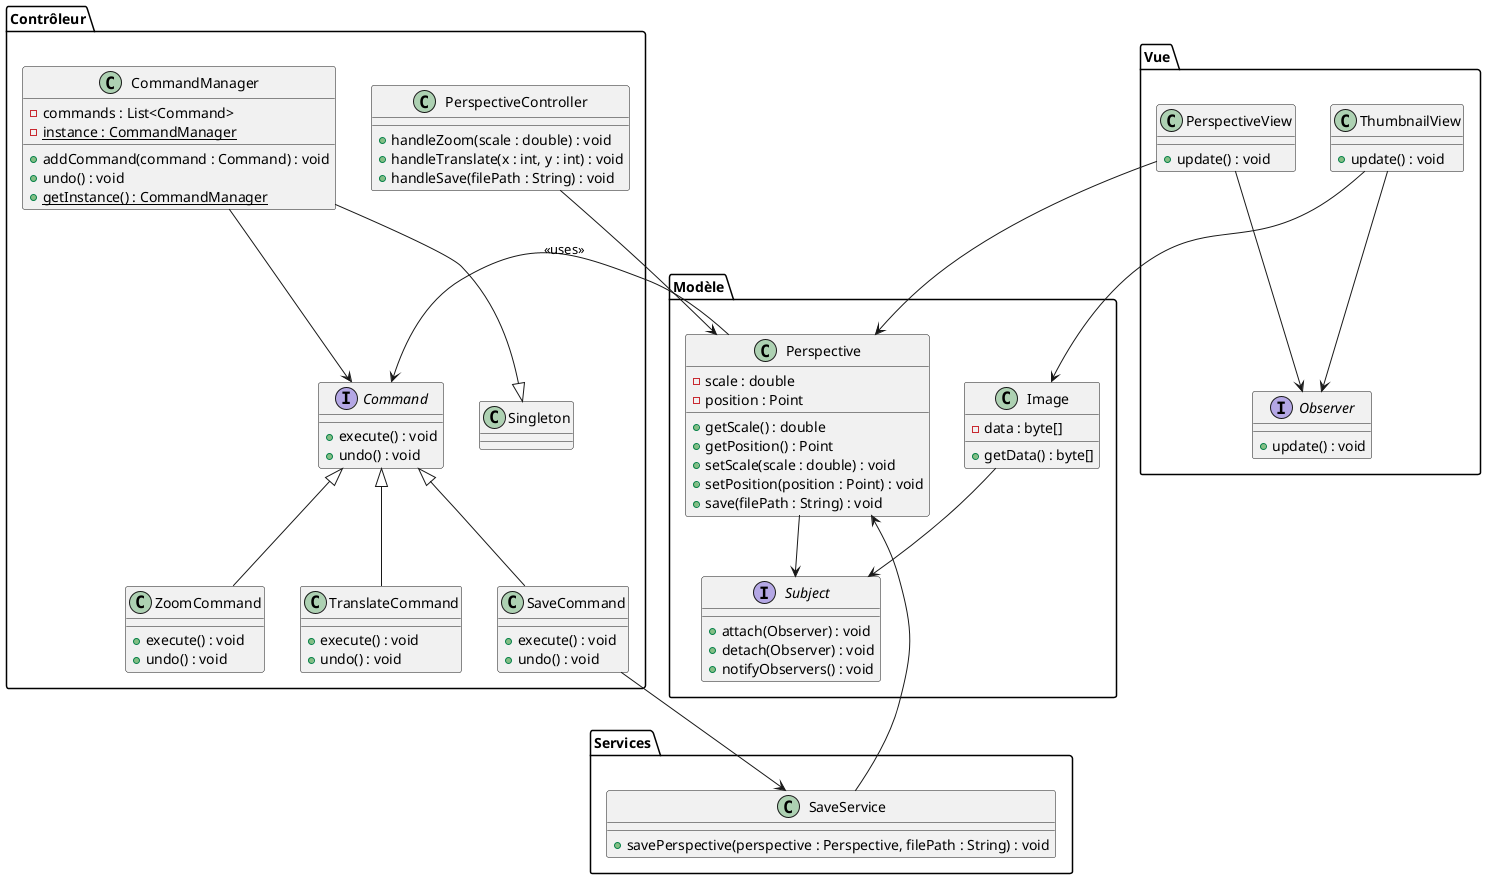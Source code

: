 @startuml
' Define main packages for MVC structure
package "Modèle" {
    ' Classes in the model
    class Image {
        - data : byte[]
        + getData() : byte[]
    }

    class Perspective {
        - scale : double
        - position : Point
        + getScale() : double
        + getPosition() : Point
        + setScale(scale : double) : void
        + setPosition(position : Point) : void
        + save(filePath : String) : void
    }

    ' Observer pattern for model update notification
    interface Subject {
        + attach(Observer) : void
        + detach(Observer) : void
        + notifyObservers() : void
    }

    ' Image and Perspective are separate subjects in Observer pattern
    Image --> Subject
    Perspective --> Subject
}

package "Services" {
    ' Service for saving perspectives to a file
    class SaveService {
        + savePerspective(perspective : Perspective, filePath : String) : void
    }
}

package "Vue" {
    ' Classes in the view
    interface Observer {
        + update() : void
    }

    class ThumbnailView {
        + update() : void
    }

    class PerspectiveView {
        + update() : void
    }

    ThumbnailView --> Observer
    PerspectiveView --> Observer
}

package "Contrôleur" {
    ' Command pattern for undoable operations
    interface Command {
        + execute() : void
        + undo() : void
    }

    ' Specific commands for zoom and translation
    class ZoomCommand {
        + execute() : void
        + undo() : void
    }

    class TranslateCommand {
        + execute() : void
        + undo() : void
    }

    Command <|-- ZoomCommand
    Command <|-- TranslateCommand

    ' Command for saving a perspective
    class SaveCommand {
        + execute() : void
        + undo() : void
    }

    Command <|-- SaveCommand

    ' Singleton pattern for command history management
    class CommandManager {
        - commands : List<Command>
        + addCommand(command : Command) : void
        + undo() : void
        {static} - instance : CommandManager
        {static} + getInstance() : CommandManager
    }

    class PerspectiveController {
        + handleZoom(scale : double) : void
        + handleTranslate(x : int, y : int) : void
        + handleSave(filePath : String) : void
    }

    CommandManager --> Command
    CommandManager --|> Singleton
}

' Relationships between model, view, and controller
Perspective --> Command : <<uses>>
ThumbnailView --> Image
PerspectiveView --> Perspective
PerspectiveController --> Perspective
SaveService --> Perspective
SaveCommand --> SaveService
@enduml
